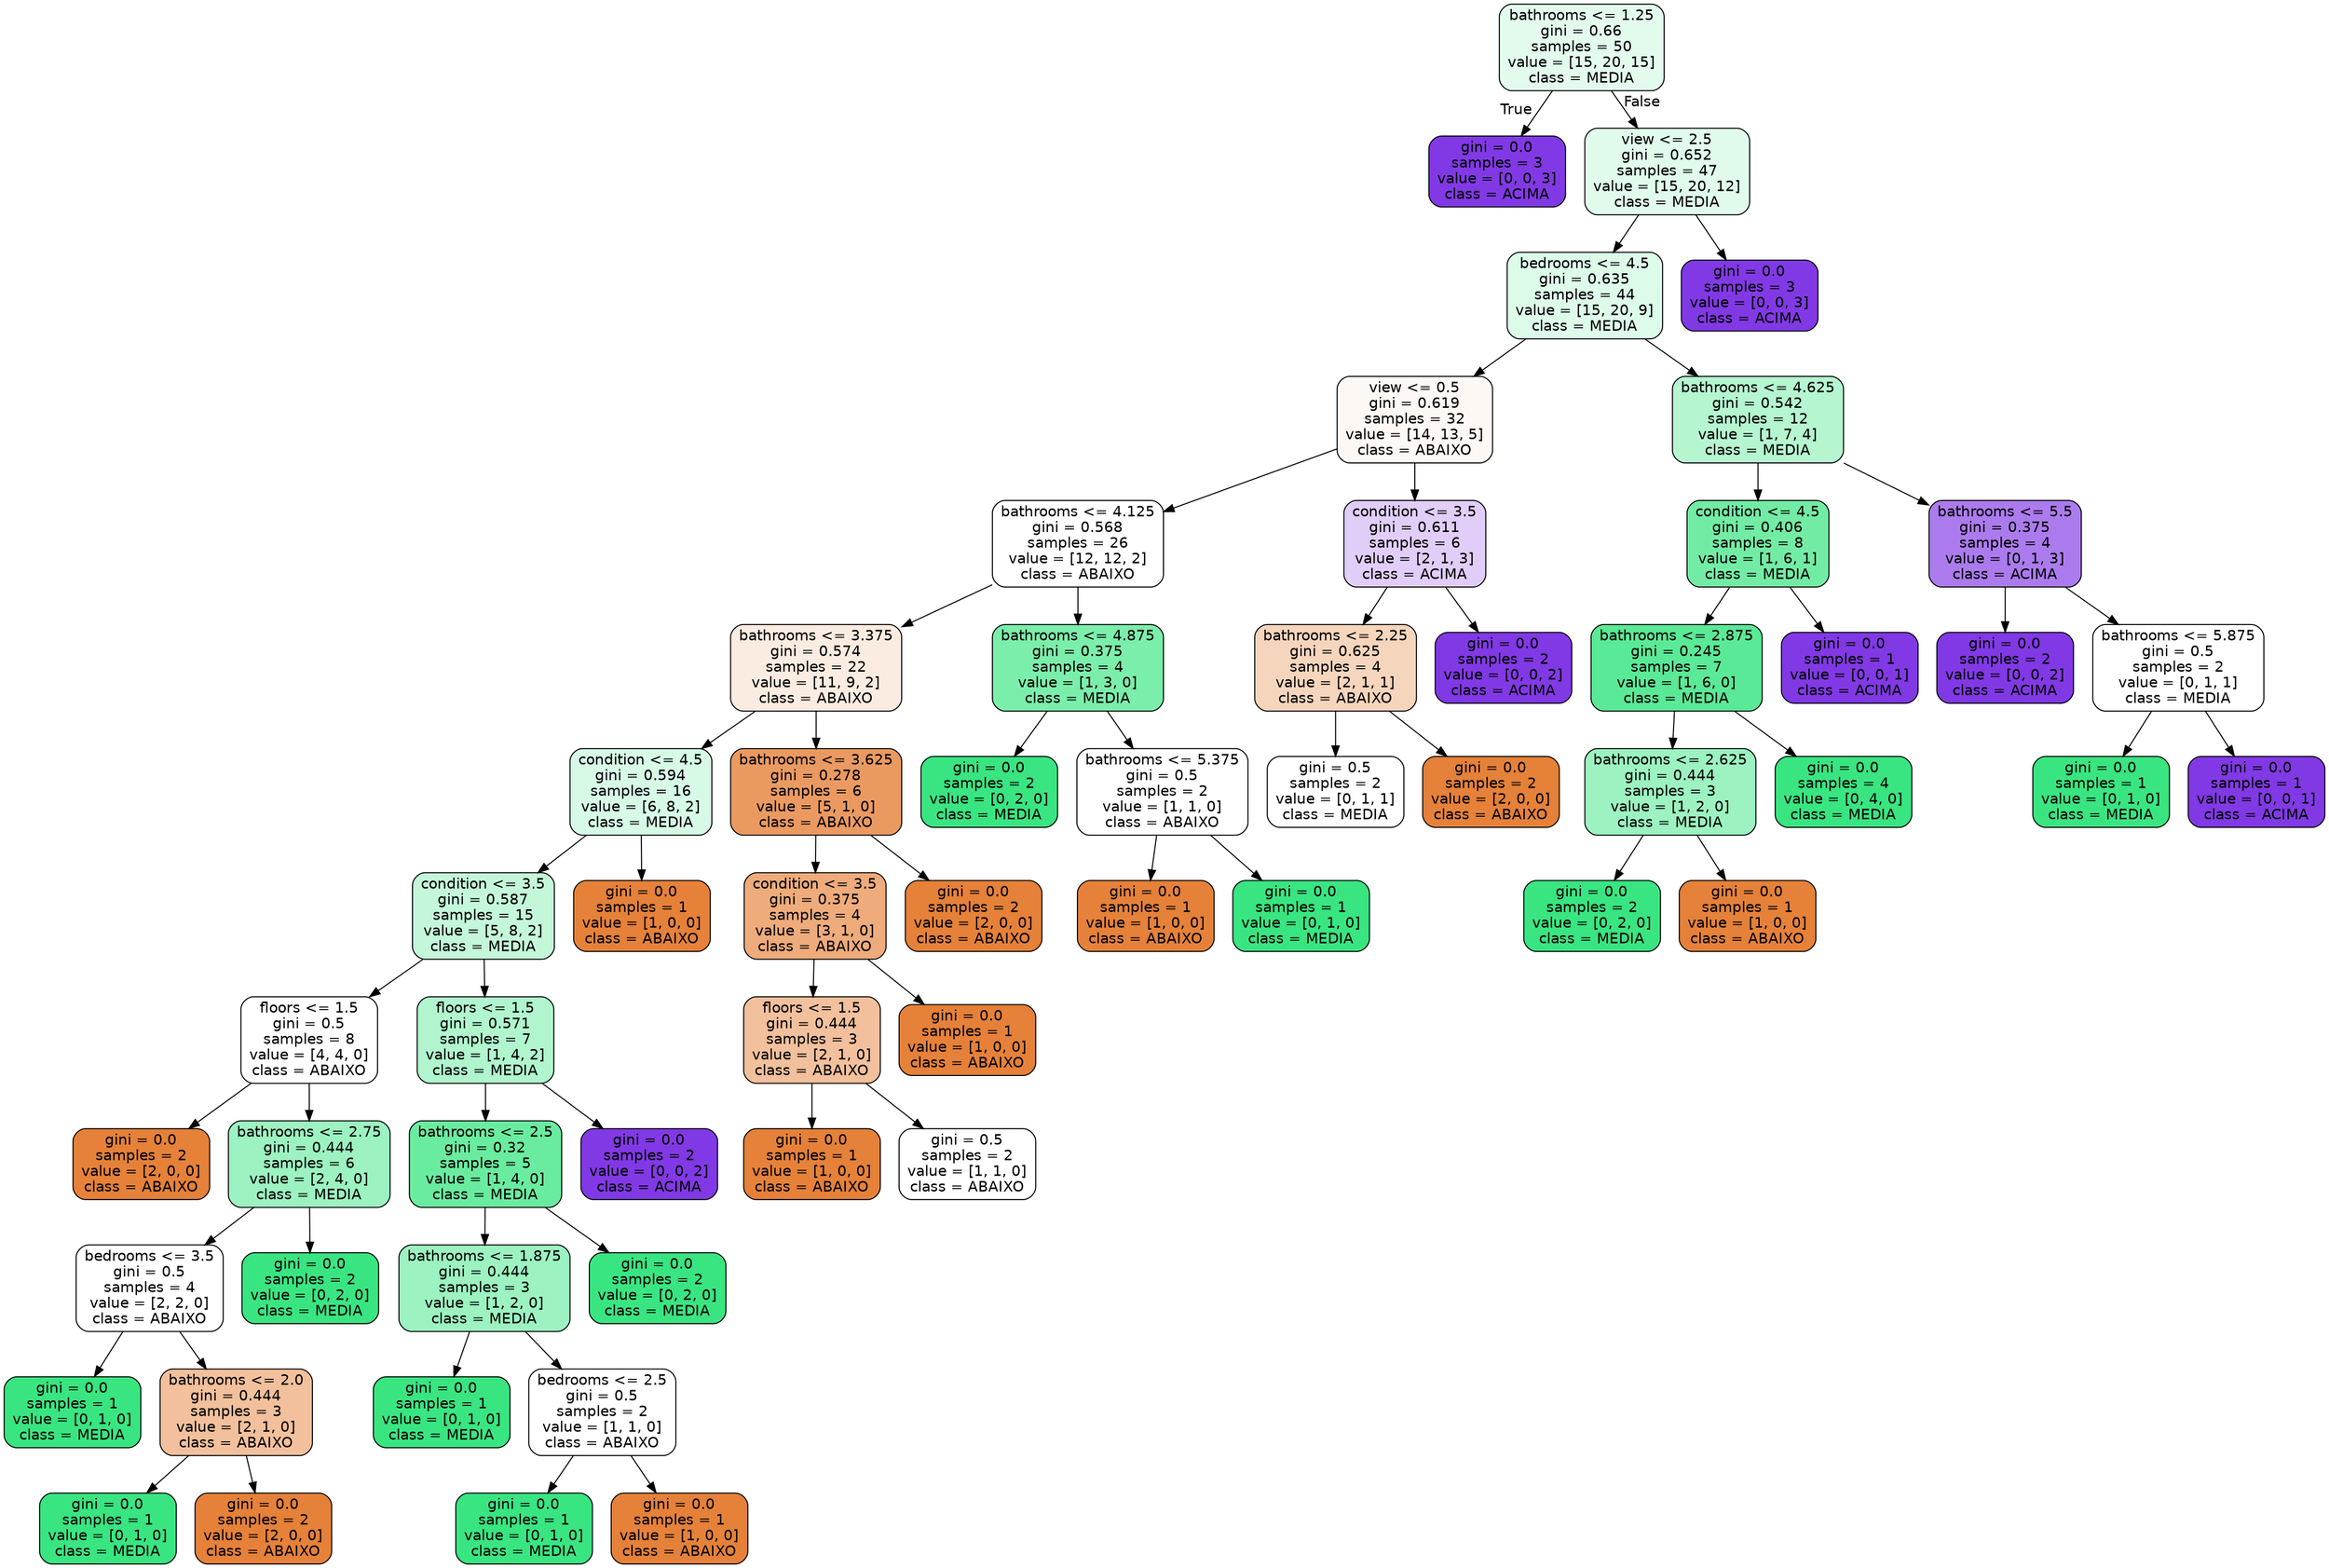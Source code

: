 digraph Tree {
node [shape=box, style="filled, rounded", color="black", fontname=helvetica] ;
edge [fontname=helvetica] ;
0 [label="bathrooms <= 1.25\ngini = 0.66\nsamples = 50\nvalue = [15, 20, 15]\nclass = MEDIA", fillcolor="#e3fbed"] ;
1 [label="gini = 0.0\nsamples = 3\nvalue = [0, 0, 3]\nclass = ACIMA", fillcolor="#8139e5"] ;
0 -> 1 [labeldistance=2.5, labelangle=45, headlabel="True"] ;
2 [label="view <= 2.5\ngini = 0.652\nsamples = 47\nvalue = [15, 20, 12]\nclass = MEDIA", fillcolor="#e0fbeb"] ;
0 -> 2 [labeldistance=2.5, labelangle=-45, headlabel="False"] ;
3 [label="bedrooms <= 4.5\ngini = 0.635\nsamples = 44\nvalue = [15, 20, 9]\nclass = MEDIA", fillcolor="#ddfbe9"] ;
2 -> 3 ;
4 [label="view <= 0.5\ngini = 0.619\nsamples = 32\nvalue = [14, 13, 5]\nclass = ABAIXO", fillcolor="#fef8f5"] ;
3 -> 4 ;
5 [label="bathrooms <= 4.125\ngini = 0.568\nsamples = 26\nvalue = [12, 12, 2]\nclass = ABAIXO", fillcolor="#ffffff"] ;
4 -> 5 ;
6 [label="bathrooms <= 3.375\ngini = 0.574\nsamples = 22\nvalue = [11, 9, 2]\nclass = ABAIXO", fillcolor="#fbece1"] ;
5 -> 6 ;
7 [label="condition <= 4.5\ngini = 0.594\nsamples = 16\nvalue = [6, 8, 2]\nclass = MEDIA", fillcolor="#d7fae6"] ;
6 -> 7 ;
8 [label="condition <= 3.5\ngini = 0.587\nsamples = 15\nvalue = [5, 8, 2]\nclass = MEDIA", fillcolor="#c4f7d9"] ;
7 -> 8 ;
9 [label="floors <= 1.5\ngini = 0.5\nsamples = 8\nvalue = [4, 4, 0]\nclass = ABAIXO", fillcolor="#ffffff"] ;
8 -> 9 ;
10 [label="gini = 0.0\nsamples = 2\nvalue = [2, 0, 0]\nclass = ABAIXO", fillcolor="#e58139"] ;
9 -> 10 ;
11 [label="bathrooms <= 2.75\ngini = 0.444\nsamples = 6\nvalue = [2, 4, 0]\nclass = MEDIA", fillcolor="#9cf2c0"] ;
9 -> 11 ;
12 [label="bedrooms <= 3.5\ngini = 0.5\nsamples = 4\nvalue = [2, 2, 0]\nclass = ABAIXO", fillcolor="#ffffff"] ;
11 -> 12 ;
13 [label="gini = 0.0\nsamples = 1\nvalue = [0, 1, 0]\nclass = MEDIA", fillcolor="#39e581"] ;
12 -> 13 ;
14 [label="bathrooms <= 2.0\ngini = 0.444\nsamples = 3\nvalue = [2, 1, 0]\nclass = ABAIXO", fillcolor="#f2c09c"] ;
12 -> 14 ;
15 [label="gini = 0.0\nsamples = 1\nvalue = [0, 1, 0]\nclass = MEDIA", fillcolor="#39e581"] ;
14 -> 15 ;
16 [label="gini = 0.0\nsamples = 2\nvalue = [2, 0, 0]\nclass = ABAIXO", fillcolor="#e58139"] ;
14 -> 16 ;
17 [label="gini = 0.0\nsamples = 2\nvalue = [0, 2, 0]\nclass = MEDIA", fillcolor="#39e581"] ;
11 -> 17 ;
18 [label="floors <= 1.5\ngini = 0.571\nsamples = 7\nvalue = [1, 4, 2]\nclass = MEDIA", fillcolor="#b0f5cd"] ;
8 -> 18 ;
19 [label="bathrooms <= 2.5\ngini = 0.32\nsamples = 5\nvalue = [1, 4, 0]\nclass = MEDIA", fillcolor="#6aeca0"] ;
18 -> 19 ;
20 [label="bathrooms <= 1.875\ngini = 0.444\nsamples = 3\nvalue = [1, 2, 0]\nclass = MEDIA", fillcolor="#9cf2c0"] ;
19 -> 20 ;
21 [label="gini = 0.0\nsamples = 1\nvalue = [0, 1, 0]\nclass = MEDIA", fillcolor="#39e581"] ;
20 -> 21 ;
22 [label="bedrooms <= 2.5\ngini = 0.5\nsamples = 2\nvalue = [1, 1, 0]\nclass = ABAIXO", fillcolor="#ffffff"] ;
20 -> 22 ;
23 [label="gini = 0.0\nsamples = 1\nvalue = [0, 1, 0]\nclass = MEDIA", fillcolor="#39e581"] ;
22 -> 23 ;
24 [label="gini = 0.0\nsamples = 1\nvalue = [1, 0, 0]\nclass = ABAIXO", fillcolor="#e58139"] ;
22 -> 24 ;
25 [label="gini = 0.0\nsamples = 2\nvalue = [0, 2, 0]\nclass = MEDIA", fillcolor="#39e581"] ;
19 -> 25 ;
26 [label="gini = 0.0\nsamples = 2\nvalue = [0, 0, 2]\nclass = ACIMA", fillcolor="#8139e5"] ;
18 -> 26 ;
27 [label="gini = 0.0\nsamples = 1\nvalue = [1, 0, 0]\nclass = ABAIXO", fillcolor="#e58139"] ;
7 -> 27 ;
28 [label="bathrooms <= 3.625\ngini = 0.278\nsamples = 6\nvalue = [5, 1, 0]\nclass = ABAIXO", fillcolor="#ea9a61"] ;
6 -> 28 ;
29 [label="condition <= 3.5\ngini = 0.375\nsamples = 4\nvalue = [3, 1, 0]\nclass = ABAIXO", fillcolor="#eeab7b"] ;
28 -> 29 ;
30 [label="floors <= 1.5\ngini = 0.444\nsamples = 3\nvalue = [2, 1, 0]\nclass = ABAIXO", fillcolor="#f2c09c"] ;
29 -> 30 ;
31 [label="gini = 0.0\nsamples = 1\nvalue = [1, 0, 0]\nclass = ABAIXO", fillcolor="#e58139"] ;
30 -> 31 ;
32 [label="gini = 0.5\nsamples = 2\nvalue = [1, 1, 0]\nclass = ABAIXO", fillcolor="#ffffff"] ;
30 -> 32 ;
33 [label="gini = 0.0\nsamples = 1\nvalue = [1, 0, 0]\nclass = ABAIXO", fillcolor="#e58139"] ;
29 -> 33 ;
34 [label="gini = 0.0\nsamples = 2\nvalue = [2, 0, 0]\nclass = ABAIXO", fillcolor="#e58139"] ;
28 -> 34 ;
35 [label="bathrooms <= 4.875\ngini = 0.375\nsamples = 4\nvalue = [1, 3, 0]\nclass = MEDIA", fillcolor="#7beeab"] ;
5 -> 35 ;
36 [label="gini = 0.0\nsamples = 2\nvalue = [0, 2, 0]\nclass = MEDIA", fillcolor="#39e581"] ;
35 -> 36 ;
37 [label="bathrooms <= 5.375\ngini = 0.5\nsamples = 2\nvalue = [1, 1, 0]\nclass = ABAIXO", fillcolor="#ffffff"] ;
35 -> 37 ;
38 [label="gini = 0.0\nsamples = 1\nvalue = [1, 0, 0]\nclass = ABAIXO", fillcolor="#e58139"] ;
37 -> 38 ;
39 [label="gini = 0.0\nsamples = 1\nvalue = [0, 1, 0]\nclass = MEDIA", fillcolor="#39e581"] ;
37 -> 39 ;
40 [label="condition <= 3.5\ngini = 0.611\nsamples = 6\nvalue = [2, 1, 3]\nclass = ACIMA", fillcolor="#e0cef8"] ;
4 -> 40 ;
41 [label="bathrooms <= 2.25\ngini = 0.625\nsamples = 4\nvalue = [2, 1, 1]\nclass = ABAIXO", fillcolor="#f6d5bd"] ;
40 -> 41 ;
42 [label="gini = 0.5\nsamples = 2\nvalue = [0, 1, 1]\nclass = MEDIA", fillcolor="#ffffff"] ;
41 -> 42 ;
43 [label="gini = 0.0\nsamples = 2\nvalue = [2, 0, 0]\nclass = ABAIXO", fillcolor="#e58139"] ;
41 -> 43 ;
44 [label="gini = 0.0\nsamples = 2\nvalue = [0, 0, 2]\nclass = ACIMA", fillcolor="#8139e5"] ;
40 -> 44 ;
45 [label="bathrooms <= 4.625\ngini = 0.542\nsamples = 12\nvalue = [1, 7, 4]\nclass = MEDIA", fillcolor="#b5f5d0"] ;
3 -> 45 ;
46 [label="condition <= 4.5\ngini = 0.406\nsamples = 8\nvalue = [1, 6, 1]\nclass = MEDIA", fillcolor="#72eca5"] ;
45 -> 46 ;
47 [label="bathrooms <= 2.875\ngini = 0.245\nsamples = 7\nvalue = [1, 6, 0]\nclass = MEDIA", fillcolor="#5ae996"] ;
46 -> 47 ;
48 [label="bathrooms <= 2.625\ngini = 0.444\nsamples = 3\nvalue = [1, 2, 0]\nclass = MEDIA", fillcolor="#9cf2c0"] ;
47 -> 48 ;
49 [label="gini = 0.0\nsamples = 2\nvalue = [0, 2, 0]\nclass = MEDIA", fillcolor="#39e581"] ;
48 -> 49 ;
50 [label="gini = 0.0\nsamples = 1\nvalue = [1, 0, 0]\nclass = ABAIXO", fillcolor="#e58139"] ;
48 -> 50 ;
51 [label="gini = 0.0\nsamples = 4\nvalue = [0, 4, 0]\nclass = MEDIA", fillcolor="#39e581"] ;
47 -> 51 ;
52 [label="gini = 0.0\nsamples = 1\nvalue = [0, 0, 1]\nclass = ACIMA", fillcolor="#8139e5"] ;
46 -> 52 ;
53 [label="bathrooms <= 5.5\ngini = 0.375\nsamples = 4\nvalue = [0, 1, 3]\nclass = ACIMA", fillcolor="#ab7bee"] ;
45 -> 53 ;
54 [label="gini = 0.0\nsamples = 2\nvalue = [0, 0, 2]\nclass = ACIMA", fillcolor="#8139e5"] ;
53 -> 54 ;
55 [label="bathrooms <= 5.875\ngini = 0.5\nsamples = 2\nvalue = [0, 1, 1]\nclass = MEDIA", fillcolor="#ffffff"] ;
53 -> 55 ;
56 [label="gini = 0.0\nsamples = 1\nvalue = [0, 1, 0]\nclass = MEDIA", fillcolor="#39e581"] ;
55 -> 56 ;
57 [label="gini = 0.0\nsamples = 1\nvalue = [0, 0, 1]\nclass = ACIMA", fillcolor="#8139e5"] ;
55 -> 57 ;
58 [label="gini = 0.0\nsamples = 3\nvalue = [0, 0, 3]\nclass = ACIMA", fillcolor="#8139e5"] ;
2 -> 58 ;
}